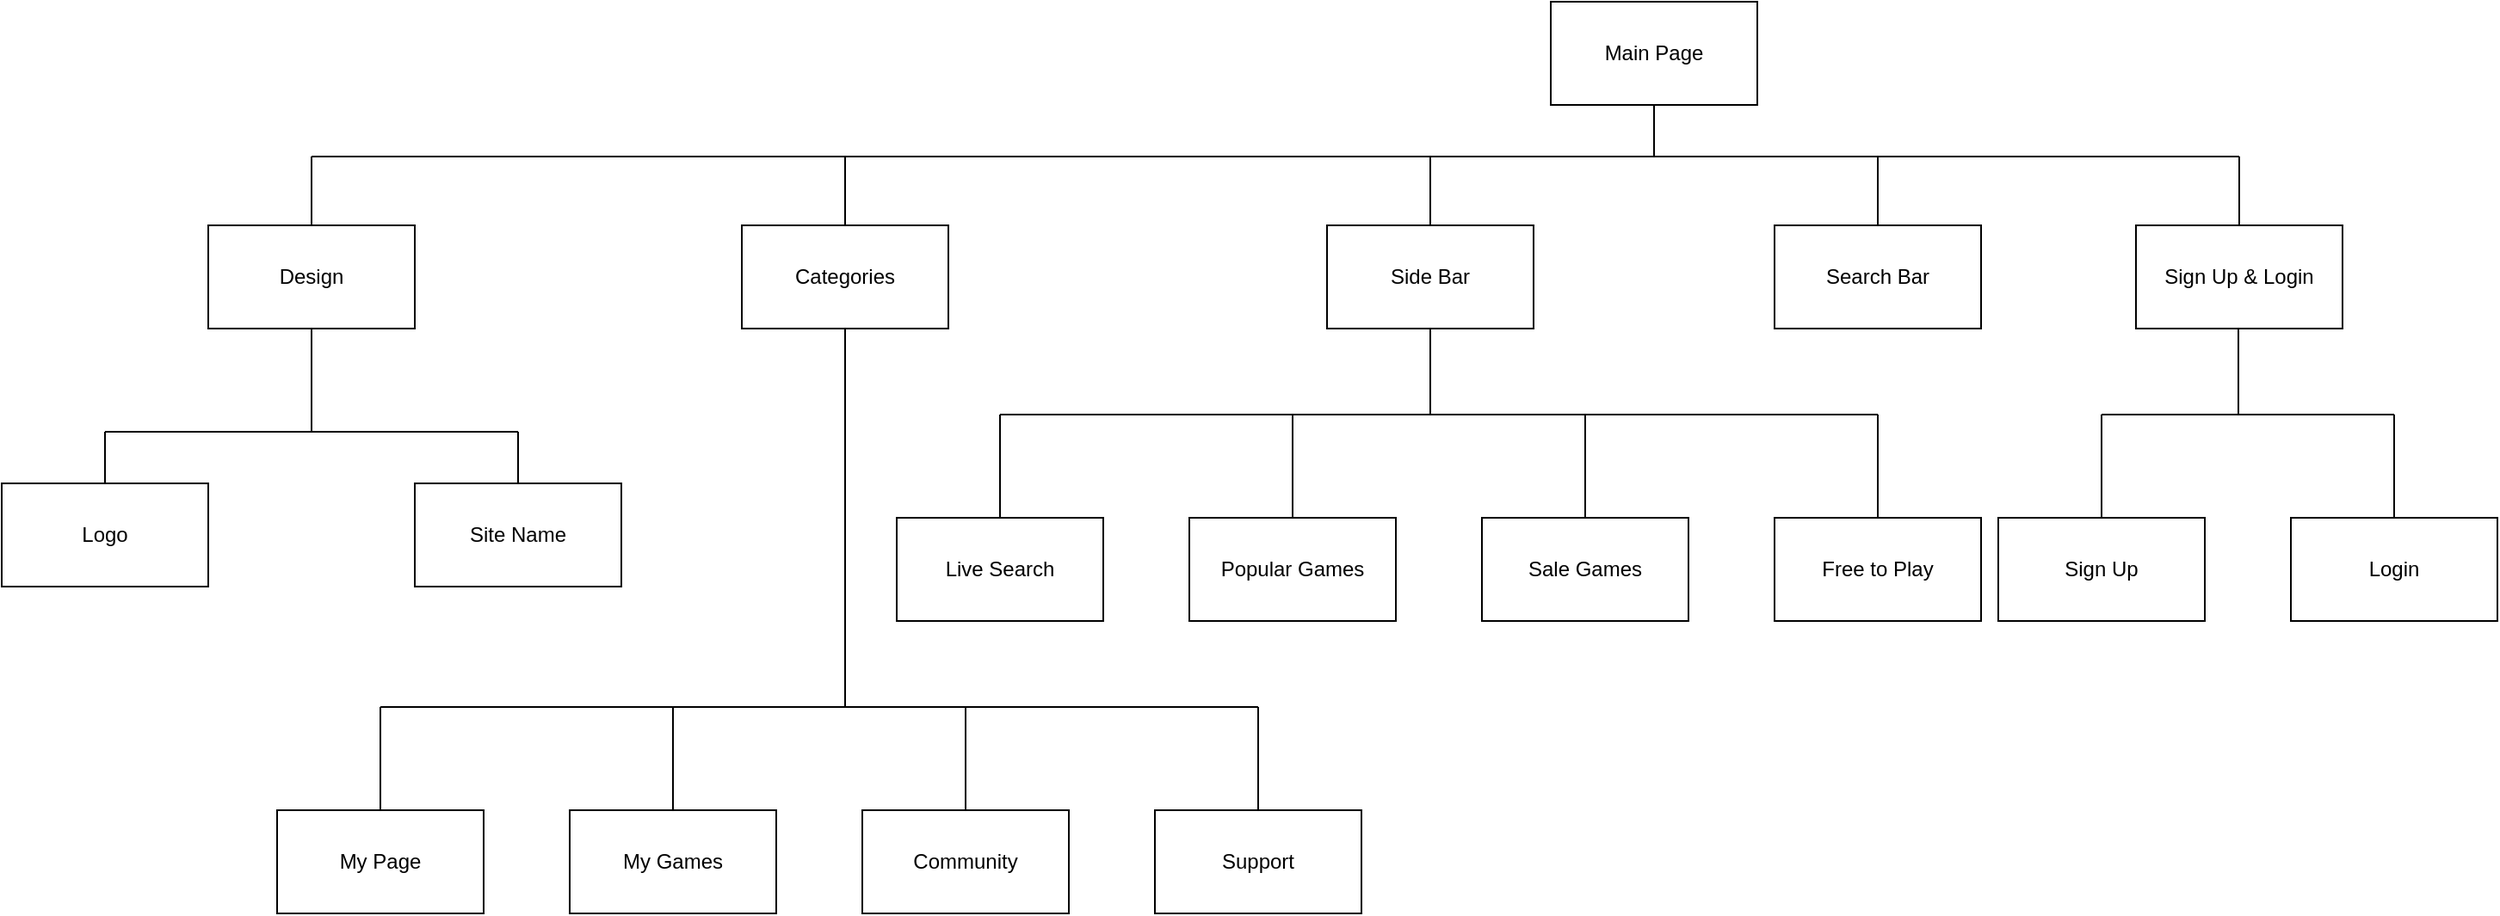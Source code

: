 <mxfile version="13.9.2" type="github">
  <diagram name="Page-1" id="c4acf3e9-155e-7222-9cf6-157b1a14988f">
    <mxGraphModel dx="1102" dy="557" grid="1" gridSize="10" guides="1" tooltips="1" connect="1" arrows="1" fold="1" page="1" pageScale="1" pageWidth="3300" pageHeight="4681" background="#ffffff" math="0" shadow="0">
      <root>
        <mxCell id="0" />
        <mxCell id="1" parent="0" />
        <mxCell id="N9YDTnaLezTgsgRVv_d0-1" value="Main Page" style="rounded=0;whiteSpace=wrap;html=1;" parent="1" vertex="1">
          <mxGeometry x="1080" y="70" width="120" height="60" as="geometry" />
        </mxCell>
        <mxCell id="N9YDTnaLezTgsgRVv_d0-3" value="" style="endArrow=none;html=1;entryX=0.5;entryY=1;entryDx=0;entryDy=0;" parent="1" target="N9YDTnaLezTgsgRVv_d0-1" edge="1">
          <mxGeometry width="50" height="50" relative="1" as="geometry">
            <mxPoint x="1140" y="160" as="sourcePoint" />
            <mxPoint x="1170" y="170" as="targetPoint" />
          </mxGeometry>
        </mxCell>
        <mxCell id="N9YDTnaLezTgsgRVv_d0-4" value="" style="endArrow=none;html=1;" parent="1" edge="1">
          <mxGeometry width="50" height="50" relative="1" as="geometry">
            <mxPoint x="360" y="200" as="sourcePoint" />
            <mxPoint x="360" y="160" as="targetPoint" />
          </mxGeometry>
        </mxCell>
        <mxCell id="N9YDTnaLezTgsgRVv_d0-5" value="" style="endArrow=none;html=1;" parent="1" edge="1">
          <mxGeometry width="50" height="50" relative="1" as="geometry">
            <mxPoint x="1480" y="160" as="sourcePoint" />
            <mxPoint x="360" y="160" as="targetPoint" />
          </mxGeometry>
        </mxCell>
        <mxCell id="N9YDTnaLezTgsgRVv_d0-6" value="Design" style="rounded=0;whiteSpace=wrap;html=1;" parent="1" vertex="1">
          <mxGeometry x="300" y="200" width="120" height="60" as="geometry" />
        </mxCell>
        <mxCell id="N9YDTnaLezTgsgRVv_d0-7" value="" style="endArrow=none;html=1;" parent="1" edge="1">
          <mxGeometry width="50" height="50" relative="1" as="geometry">
            <mxPoint x="670" y="200" as="sourcePoint" />
            <mxPoint x="670" y="160" as="targetPoint" />
          </mxGeometry>
        </mxCell>
        <mxCell id="N9YDTnaLezTgsgRVv_d0-8" value="Categories" style="rounded=0;whiteSpace=wrap;html=1;" parent="1" vertex="1">
          <mxGeometry x="610" y="200" width="120" height="60" as="geometry" />
        </mxCell>
        <mxCell id="N9YDTnaLezTgsgRVv_d0-9" value="" style="endArrow=none;html=1;" parent="1" source="N9YDTnaLezTgsgRVv_d0-10" edge="1">
          <mxGeometry width="50" height="50" relative="1" as="geometry">
            <mxPoint x="1140" y="200" as="sourcePoint" />
            <mxPoint x="1010" y="160" as="targetPoint" />
          </mxGeometry>
        </mxCell>
        <mxCell id="N9YDTnaLezTgsgRVv_d0-10" value="Side Bar" style="rounded=0;whiteSpace=wrap;html=1;" parent="1" vertex="1">
          <mxGeometry x="950" y="200" width="120" height="60" as="geometry" />
        </mxCell>
        <mxCell id="N9YDTnaLezTgsgRVv_d0-11" value="" style="endArrow=none;html=1;" parent="1" edge="1">
          <mxGeometry width="50" height="50" relative="1" as="geometry">
            <mxPoint x="1480" y="200" as="sourcePoint" />
            <mxPoint x="1480" y="160" as="targetPoint" />
          </mxGeometry>
        </mxCell>
        <mxCell id="N9YDTnaLezTgsgRVv_d0-12" value="Sign Up &amp;amp; Login" style="rounded=0;whiteSpace=wrap;html=1;" parent="1" vertex="1">
          <mxGeometry x="1420" y="200" width="120" height="60" as="geometry" />
        </mxCell>
        <mxCell id="N9YDTnaLezTgsgRVv_d0-16" value="" style="endArrow=none;html=1;" parent="1" edge="1">
          <mxGeometry width="50" height="50" relative="1" as="geometry">
            <mxPoint x="1270" y="200" as="sourcePoint" />
            <mxPoint x="1270" y="160" as="targetPoint" />
          </mxGeometry>
        </mxCell>
        <mxCell id="N9YDTnaLezTgsgRVv_d0-17" value="Search Bar" style="rounded=0;whiteSpace=wrap;html=1;" parent="1" vertex="1">
          <mxGeometry x="1210" y="200" width="120" height="60" as="geometry" />
        </mxCell>
        <mxCell id="N9YDTnaLezTgsgRVv_d0-20" value="" style="endArrow=none;html=1;entryX=0.5;entryY=1;entryDx=0;entryDy=0;" parent="1" target="N9YDTnaLezTgsgRVv_d0-6" edge="1">
          <mxGeometry width="50" height="50" relative="1" as="geometry">
            <mxPoint x="360" y="320" as="sourcePoint" />
            <mxPoint x="440" y="310" as="targetPoint" />
          </mxGeometry>
        </mxCell>
        <mxCell id="N9YDTnaLezTgsgRVv_d0-21" value="Logo" style="rounded=0;whiteSpace=wrap;html=1;" parent="1" vertex="1">
          <mxGeometry x="180" y="350" width="120" height="60" as="geometry" />
        </mxCell>
        <mxCell id="N9YDTnaLezTgsgRVv_d0-22" value="" style="endArrow=none;html=1;" parent="1" edge="1">
          <mxGeometry width="50" height="50" relative="1" as="geometry">
            <mxPoint x="240" y="320" as="sourcePoint" />
            <mxPoint x="480" y="320" as="targetPoint" />
          </mxGeometry>
        </mxCell>
        <mxCell id="N9YDTnaLezTgsgRVv_d0-23" value="" style="endArrow=none;html=1;exitX=0.5;exitY=0;exitDx=0;exitDy=0;" parent="1" source="N9YDTnaLezTgsgRVv_d0-21" edge="1">
          <mxGeometry width="50" height="50" relative="1" as="geometry">
            <mxPoint x="390" y="360" as="sourcePoint" />
            <mxPoint x="240" y="320" as="targetPoint" />
          </mxGeometry>
        </mxCell>
        <mxCell id="N9YDTnaLezTgsgRVv_d0-24" value="" style="endArrow=none;html=1;" parent="1" edge="1">
          <mxGeometry width="50" height="50" relative="1" as="geometry">
            <mxPoint x="480" y="350" as="sourcePoint" />
            <mxPoint x="480" y="320" as="targetPoint" />
          </mxGeometry>
        </mxCell>
        <mxCell id="N9YDTnaLezTgsgRVv_d0-26" value="Site Name" style="rounded=0;whiteSpace=wrap;html=1;" parent="1" vertex="1">
          <mxGeometry x="420" y="350" width="120" height="60" as="geometry" />
        </mxCell>
        <mxCell id="N9YDTnaLezTgsgRVv_d0-27" value="" style="endArrow=none;html=1;entryX=0.5;entryY=1;entryDx=0;entryDy=0;" parent="1" target="N9YDTnaLezTgsgRVv_d0-8" edge="1">
          <mxGeometry width="50" height="50" relative="1" as="geometry">
            <mxPoint x="670" y="480" as="sourcePoint" />
            <mxPoint x="970" y="310" as="targetPoint" />
          </mxGeometry>
        </mxCell>
        <mxCell id="N9YDTnaLezTgsgRVv_d0-28" value="" style="endArrow=none;html=1;" parent="1" edge="1">
          <mxGeometry width="50" height="50" relative="1" as="geometry">
            <mxPoint x="400" y="480" as="sourcePoint" />
            <mxPoint x="910" y="480" as="targetPoint" />
          </mxGeometry>
        </mxCell>
        <mxCell id="N9YDTnaLezTgsgRVv_d0-29" value="" style="endArrow=none;html=1;" parent="1" edge="1">
          <mxGeometry width="50" height="50" relative="1" as="geometry">
            <mxPoint x="400" y="480" as="sourcePoint" />
            <mxPoint x="400" y="540" as="targetPoint" />
          </mxGeometry>
        </mxCell>
        <mxCell id="N9YDTnaLezTgsgRVv_d0-30" value="" style="endArrow=none;html=1;" parent="1" edge="1">
          <mxGeometry width="50" height="50" relative="1" as="geometry">
            <mxPoint x="570" y="480" as="sourcePoint" />
            <mxPoint x="570" y="540" as="targetPoint" />
          </mxGeometry>
        </mxCell>
        <mxCell id="N9YDTnaLezTgsgRVv_d0-31" value="My Page" style="rounded=0;whiteSpace=wrap;html=1;" parent="1" vertex="1">
          <mxGeometry x="340" y="540" width="120" height="60" as="geometry" />
        </mxCell>
        <mxCell id="N9YDTnaLezTgsgRVv_d0-32" value="My Games" style="rounded=0;whiteSpace=wrap;html=1;" parent="1" vertex="1">
          <mxGeometry x="510" y="540" width="120" height="60" as="geometry" />
        </mxCell>
        <mxCell id="N9YDTnaLezTgsgRVv_d0-33" value="" style="endArrow=none;html=1;" parent="1" edge="1">
          <mxGeometry width="50" height="50" relative="1" as="geometry">
            <mxPoint x="740" y="480" as="sourcePoint" />
            <mxPoint x="740" y="540" as="targetPoint" />
          </mxGeometry>
        </mxCell>
        <mxCell id="N9YDTnaLezTgsgRVv_d0-34" value="Community" style="rounded=0;whiteSpace=wrap;html=1;" parent="1" vertex="1">
          <mxGeometry x="680" y="540" width="120" height="60" as="geometry" />
        </mxCell>
        <mxCell id="N9YDTnaLezTgsgRVv_d0-35" value="" style="endArrow=none;html=1;" parent="1" edge="1">
          <mxGeometry width="50" height="50" relative="1" as="geometry">
            <mxPoint x="910" y="480" as="sourcePoint" />
            <mxPoint x="910" y="540" as="targetPoint" />
          </mxGeometry>
        </mxCell>
        <mxCell id="N9YDTnaLezTgsgRVv_d0-36" value="Support" style="rounded=0;whiteSpace=wrap;html=1;" parent="1" vertex="1">
          <mxGeometry x="850" y="540" width="120" height="60" as="geometry" />
        </mxCell>
        <mxCell id="N9YDTnaLezTgsgRVv_d0-37" value="" style="endArrow=none;html=1;" parent="1" edge="1">
          <mxGeometry width="50" height="50" relative="1" as="geometry">
            <mxPoint x="760" y="310" as="sourcePoint" />
            <mxPoint x="1270.0" y="310" as="targetPoint" />
          </mxGeometry>
        </mxCell>
        <mxCell id="N9YDTnaLezTgsgRVv_d0-38" value="" style="endArrow=none;html=1;" parent="1" edge="1">
          <mxGeometry width="50" height="50" relative="1" as="geometry">
            <mxPoint x="760" y="310" as="sourcePoint" />
            <mxPoint x="760" y="370" as="targetPoint" />
          </mxGeometry>
        </mxCell>
        <mxCell id="N9YDTnaLezTgsgRVv_d0-39" value="" style="endArrow=none;html=1;" parent="1" edge="1">
          <mxGeometry width="50" height="50" relative="1" as="geometry">
            <mxPoint x="930" y="310" as="sourcePoint" />
            <mxPoint x="930" y="370" as="targetPoint" />
          </mxGeometry>
        </mxCell>
        <mxCell id="N9YDTnaLezTgsgRVv_d0-40" value="Live Search" style="rounded=0;whiteSpace=wrap;html=1;" parent="1" vertex="1">
          <mxGeometry x="700" y="370" width="120" height="60" as="geometry" />
        </mxCell>
        <mxCell id="N9YDTnaLezTgsgRVv_d0-41" value="Popular Games" style="rounded=0;whiteSpace=wrap;html=1;" parent="1" vertex="1">
          <mxGeometry x="870" y="370" width="120" height="60" as="geometry" />
        </mxCell>
        <mxCell id="N9YDTnaLezTgsgRVv_d0-42" value="" style="endArrow=none;html=1;" parent="1" edge="1">
          <mxGeometry width="50" height="50" relative="1" as="geometry">
            <mxPoint x="1100.0" y="310" as="sourcePoint" />
            <mxPoint x="1100.0" y="370" as="targetPoint" />
          </mxGeometry>
        </mxCell>
        <mxCell id="N9YDTnaLezTgsgRVv_d0-43" value="Sale Games" style="rounded=0;whiteSpace=wrap;html=1;" parent="1" vertex="1">
          <mxGeometry x="1040" y="370" width="120" height="60" as="geometry" />
        </mxCell>
        <mxCell id="N9YDTnaLezTgsgRVv_d0-44" value="" style="endArrow=none;html=1;" parent="1" edge="1">
          <mxGeometry width="50" height="50" relative="1" as="geometry">
            <mxPoint x="1270.0" y="310" as="sourcePoint" />
            <mxPoint x="1270.0" y="370" as="targetPoint" />
          </mxGeometry>
        </mxCell>
        <mxCell id="N9YDTnaLezTgsgRVv_d0-45" value="Free to Play" style="rounded=0;whiteSpace=wrap;html=1;" parent="1" vertex="1">
          <mxGeometry x="1210" y="370" width="120" height="60" as="geometry" />
        </mxCell>
        <mxCell id="N9YDTnaLezTgsgRVv_d0-47" value="" style="endArrow=none;html=1;entryX=0.5;entryY=1;entryDx=0;entryDy=0;" parent="1" target="N9YDTnaLezTgsgRVv_d0-10" edge="1">
          <mxGeometry width="50" height="50" relative="1" as="geometry">
            <mxPoint x="1010" y="310" as="sourcePoint" />
            <mxPoint x="970" y="310" as="targetPoint" />
          </mxGeometry>
        </mxCell>
        <mxCell id="BA7pbTF_CpuHxP5D49T9-1" value="" style="endArrow=none;html=1;entryX=0.5;entryY=1;entryDx=0;entryDy=0;" edge="1" parent="1">
          <mxGeometry width="50" height="50" relative="1" as="geometry">
            <mxPoint x="1479.5" y="310" as="sourcePoint" />
            <mxPoint x="1479.5" y="260" as="targetPoint" />
          </mxGeometry>
        </mxCell>
        <mxCell id="BA7pbTF_CpuHxP5D49T9-2" value="" style="endArrow=none;html=1;" edge="1" parent="1">
          <mxGeometry width="50" height="50" relative="1" as="geometry">
            <mxPoint x="1400" y="310" as="sourcePoint" />
            <mxPoint x="1570" y="310" as="targetPoint" />
          </mxGeometry>
        </mxCell>
        <mxCell id="BA7pbTF_CpuHxP5D49T9-4" value="" style="endArrow=none;html=1;entryX=0.5;entryY=1;entryDx=0;entryDy=0;exitX=0.5;exitY=0;exitDx=0;exitDy=0;" edge="1" parent="1" source="BA7pbTF_CpuHxP5D49T9-6">
          <mxGeometry width="50" height="50" relative="1" as="geometry">
            <mxPoint x="1400" y="360" as="sourcePoint" />
            <mxPoint x="1400" y="310" as="targetPoint" />
          </mxGeometry>
        </mxCell>
        <mxCell id="BA7pbTF_CpuHxP5D49T9-5" value="" style="endArrow=none;html=1;entryX=0.5;entryY=1;entryDx=0;entryDy=0;exitX=0.5;exitY=0;exitDx=0;exitDy=0;" edge="1" parent="1" source="BA7pbTF_CpuHxP5D49T9-7">
          <mxGeometry width="50" height="50" relative="1" as="geometry">
            <mxPoint x="1570" y="360" as="sourcePoint" />
            <mxPoint x="1570" y="310" as="targetPoint" />
          </mxGeometry>
        </mxCell>
        <mxCell id="BA7pbTF_CpuHxP5D49T9-6" value="Sign Up" style="rounded=0;whiteSpace=wrap;html=1;" vertex="1" parent="1">
          <mxGeometry x="1340" y="370" width="120" height="60" as="geometry" />
        </mxCell>
        <mxCell id="BA7pbTF_CpuHxP5D49T9-7" value="Login" style="rounded=0;whiteSpace=wrap;html=1;" vertex="1" parent="1">
          <mxGeometry x="1510" y="370" width="120" height="60" as="geometry" />
        </mxCell>
      </root>
    </mxGraphModel>
  </diagram>
</mxfile>
